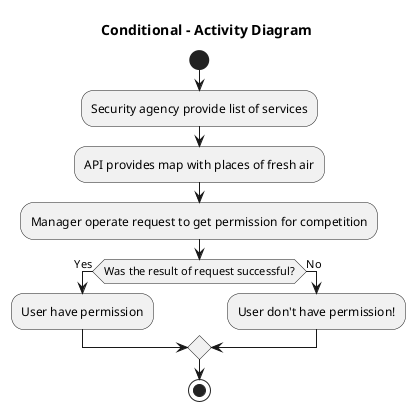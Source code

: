 @startuml
title Conditional - Activity Diagram

start
:Security agency provide list of services;
:API provides map with places of fresh air;
:Manager operate request to get permission for competition;
if (Was the result of request successful?) then (Yes)
  :User have permission;
else (No)
  :User don't have permission!;
endif
stop
@enduml